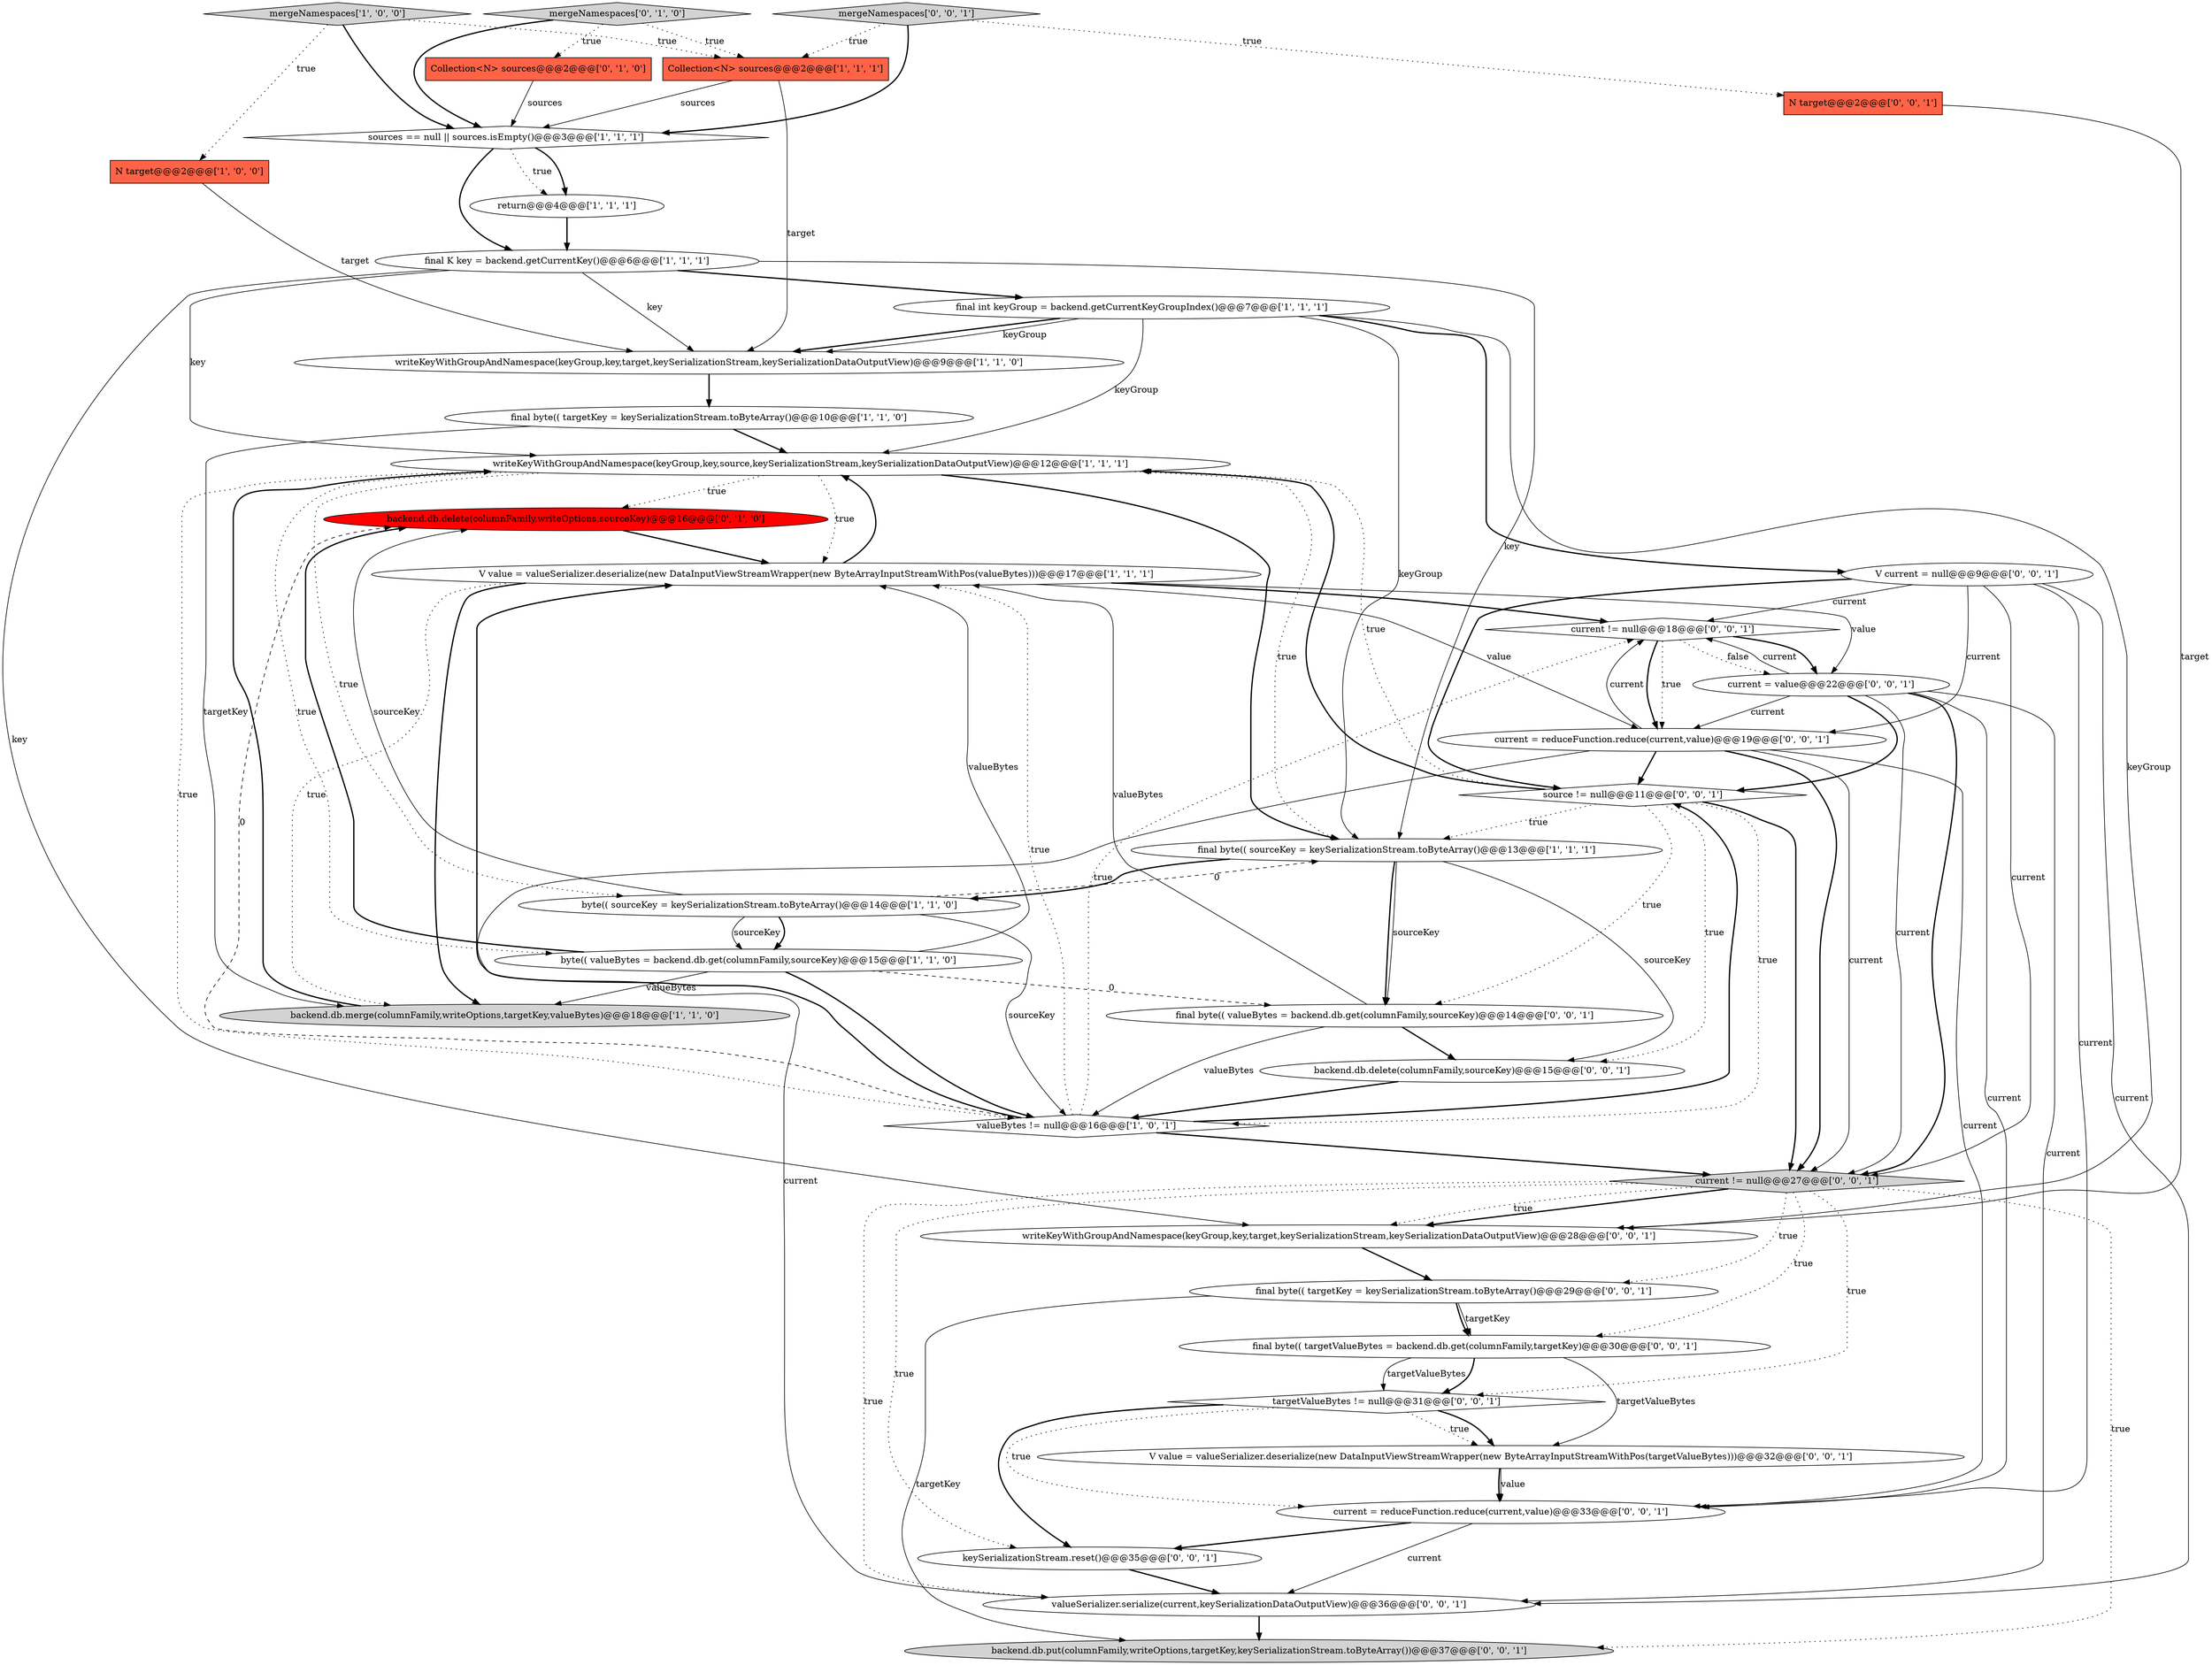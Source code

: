 digraph {
2 [style = filled, label = "sources == null || sources.isEmpty()@@@3@@@['1', '1', '1']", fillcolor = white, shape = diamond image = "AAA0AAABBB1BBB"];
33 [style = filled, label = "current != null@@@18@@@['0', '0', '1']", fillcolor = white, shape = diamond image = "AAA0AAABBB3BBB"];
7 [style = filled, label = "final byte(( targetKey = keySerializationStream.toByteArray()@@@10@@@['1', '1', '0']", fillcolor = white, shape = ellipse image = "AAA0AAABBB1BBB"];
0 [style = filled, label = "writeKeyWithGroupAndNamespace(keyGroup,key,target,keySerializationStream,keySerializationDataOutputView)@@@9@@@['1', '1', '0']", fillcolor = white, shape = ellipse image = "AAA0AAABBB1BBB"];
16 [style = filled, label = "backend.db.delete(columnFamily,writeOptions,sourceKey)@@@16@@@['0', '1', '0']", fillcolor = red, shape = ellipse image = "AAA1AAABBB2BBB"];
25 [style = filled, label = "current = value@@@22@@@['0', '0', '1']", fillcolor = white, shape = ellipse image = "AAA0AAABBB3BBB"];
15 [style = filled, label = "final byte(( sourceKey = keySerializationStream.toByteArray()@@@13@@@['1', '1', '1']", fillcolor = white, shape = ellipse image = "AAA0AAABBB1BBB"];
37 [style = filled, label = "final byte(( targetValueBytes = backend.db.get(columnFamily,targetKey)@@@30@@@['0', '0', '1']", fillcolor = white, shape = ellipse image = "AAA0AAABBB3BBB"];
23 [style = filled, label = "valueSerializer.serialize(current,keySerializationDataOutputView)@@@36@@@['0', '0', '1']", fillcolor = white, shape = ellipse image = "AAA0AAABBB3BBB"];
1 [style = filled, label = "V value = valueSerializer.deserialize(new DataInputViewStreamWrapper(new ByteArrayInputStreamWithPos(valueBytes)))@@@17@@@['1', '1', '1']", fillcolor = white, shape = ellipse image = "AAA0AAABBB1BBB"];
27 [style = filled, label = "V value = valueSerializer.deserialize(new DataInputViewStreamWrapper(new ByteArrayInputStreamWithPos(targetValueBytes)))@@@32@@@['0', '0', '1']", fillcolor = white, shape = ellipse image = "AAA0AAABBB3BBB"];
3 [style = filled, label = "final K key = backend.getCurrentKey()@@@6@@@['1', '1', '1']", fillcolor = white, shape = ellipse image = "AAA0AAABBB1BBB"];
35 [style = filled, label = "backend.db.delete(columnFamily,sourceKey)@@@15@@@['0', '0', '1']", fillcolor = white, shape = ellipse image = "AAA0AAABBB3BBB"];
12 [style = filled, label = "writeKeyWithGroupAndNamespace(keyGroup,key,source,keySerializationStream,keySerializationDataOutputView)@@@12@@@['1', '1', '1']", fillcolor = white, shape = ellipse image = "AAA0AAABBB1BBB"];
10 [style = filled, label = "byte(( sourceKey = keySerializationStream.toByteArray()@@@14@@@['1', '1', '0']", fillcolor = white, shape = ellipse image = "AAA0AAABBB1BBB"];
24 [style = filled, label = "current = reduceFunction.reduce(current,value)@@@19@@@['0', '0', '1']", fillcolor = white, shape = ellipse image = "AAA0AAABBB3BBB"];
26 [style = filled, label = "final byte(( targetKey = keySerializationStream.toByteArray()@@@29@@@['0', '0', '1']", fillcolor = white, shape = ellipse image = "AAA0AAABBB3BBB"];
4 [style = filled, label = "mergeNamespaces['1', '0', '0']", fillcolor = lightgray, shape = diamond image = "AAA0AAABBB1BBB"];
28 [style = filled, label = "current = reduceFunction.reduce(current,value)@@@33@@@['0', '0', '1']", fillcolor = white, shape = ellipse image = "AAA0AAABBB3BBB"];
30 [style = filled, label = "mergeNamespaces['0', '0', '1']", fillcolor = lightgray, shape = diamond image = "AAA0AAABBB3BBB"];
36 [style = filled, label = "V current = null@@@9@@@['0', '0', '1']", fillcolor = white, shape = ellipse image = "AAA0AAABBB3BBB"];
17 [style = filled, label = "Collection<N> sources@@@2@@@['0', '1', '0']", fillcolor = tomato, shape = box image = "AAA0AAABBB2BBB"];
34 [style = filled, label = "current != null@@@27@@@['0', '0', '1']", fillcolor = lightgray, shape = diamond image = "AAA0AAABBB3BBB"];
18 [style = filled, label = "mergeNamespaces['0', '1', '0']", fillcolor = lightgray, shape = diamond image = "AAA0AAABBB2BBB"];
32 [style = filled, label = "final byte(( valueBytes = backend.db.get(columnFamily,sourceKey)@@@14@@@['0', '0', '1']", fillcolor = white, shape = ellipse image = "AAA0AAABBB3BBB"];
9 [style = filled, label = "valueBytes != null@@@16@@@['1', '0', '1']", fillcolor = white, shape = diamond image = "AAA0AAABBB1BBB"];
6 [style = filled, label = "Collection<N> sources@@@2@@@['1', '1', '1']", fillcolor = tomato, shape = box image = "AAA0AAABBB1BBB"];
21 [style = filled, label = "targetValueBytes != null@@@31@@@['0', '0', '1']", fillcolor = white, shape = diamond image = "AAA0AAABBB3BBB"];
11 [style = filled, label = "return@@@4@@@['1', '1', '1']", fillcolor = white, shape = ellipse image = "AAA0AAABBB1BBB"];
13 [style = filled, label = "final int keyGroup = backend.getCurrentKeyGroupIndex()@@@7@@@['1', '1', '1']", fillcolor = white, shape = ellipse image = "AAA0AAABBB1BBB"];
14 [style = filled, label = "backend.db.merge(columnFamily,writeOptions,targetKey,valueBytes)@@@18@@@['1', '1', '0']", fillcolor = lightgray, shape = ellipse image = "AAA0AAABBB1BBB"];
8 [style = filled, label = "byte(( valueBytes = backend.db.get(columnFamily,sourceKey)@@@15@@@['1', '1', '0']", fillcolor = white, shape = ellipse image = "AAA0AAABBB1BBB"];
22 [style = filled, label = "backend.db.put(columnFamily,writeOptions,targetKey,keySerializationStream.toByteArray())@@@37@@@['0', '0', '1']", fillcolor = lightgray, shape = ellipse image = "AAA0AAABBB3BBB"];
31 [style = filled, label = "source != null@@@11@@@['0', '0', '1']", fillcolor = white, shape = diamond image = "AAA0AAABBB3BBB"];
5 [style = filled, label = "N target@@@2@@@['1', '0', '0']", fillcolor = tomato, shape = box image = "AAA0AAABBB1BBB"];
19 [style = filled, label = "N target@@@2@@@['0', '0', '1']", fillcolor = tomato, shape = box image = "AAA0AAABBB3BBB"];
20 [style = filled, label = "writeKeyWithGroupAndNamespace(keyGroup,key,target,keySerializationStream,keySerializationDataOutputView)@@@28@@@['0', '0', '1']", fillcolor = white, shape = ellipse image = "AAA0AAABBB3BBB"];
29 [style = filled, label = "keySerializationStream.reset()@@@35@@@['0', '0', '1']", fillcolor = white, shape = ellipse image = "AAA0AAABBB3BBB"];
32->35 [style = bold, label=""];
8->16 [style = bold, label=""];
15->10 [style = bold, label=""];
34->20 [style = bold, label=""];
25->34 [style = bold, label=""];
12->8 [style = dotted, label="true"];
20->26 [style = bold, label=""];
27->28 [style = bold, label=""];
12->15 [style = dotted, label="true"];
34->29 [style = dotted, label="true"];
8->32 [style = dashed, label="0"];
21->27 [style = dotted, label="true"];
24->34 [style = bold, label=""];
34->20 [style = dotted, label="true"];
8->14 [style = solid, label="valueBytes"];
8->1 [style = solid, label="valueBytes"];
37->21 [style = solid, label="targetValueBytes"];
34->26 [style = dotted, label="true"];
1->24 [style = solid, label="value"];
25->31 [style = bold, label=""];
2->11 [style = dotted, label="true"];
34->23 [style = dotted, label="true"];
13->12 [style = solid, label="keyGroup"];
1->33 [style = bold, label=""];
17->2 [style = solid, label="sources"];
23->22 [style = bold, label=""];
10->8 [style = bold, label=""];
33->25 [style = bold, label=""];
13->36 [style = bold, label=""];
1->12 [style = bold, label=""];
25->23 [style = solid, label="current"];
25->24 [style = solid, label="current"];
31->9 [style = dotted, label="true"];
34->37 [style = dotted, label="true"];
3->12 [style = solid, label="key"];
31->12 [style = dotted, label="true"];
3->15 [style = solid, label="key"];
10->15 [style = dashed, label="0"];
6->2 [style = solid, label="sources"];
9->33 [style = dotted, label="true"];
24->28 [style = solid, label="current"];
13->20 [style = solid, label="keyGroup"];
36->31 [style = bold, label=""];
30->6 [style = dotted, label="true"];
30->19 [style = dotted, label="true"];
37->21 [style = bold, label=""];
24->34 [style = solid, label="current"];
27->28 [style = solid, label="value"];
4->2 [style = bold, label=""];
29->23 [style = bold, label=""];
21->28 [style = dotted, label="true"];
0->7 [style = bold, label=""];
18->6 [style = dotted, label="true"];
25->28 [style = solid, label="current"];
34->22 [style = dotted, label="true"];
21->29 [style = bold, label=""];
12->10 [style = dotted, label="true"];
33->25 [style = dotted, label="false"];
32->1 [style = solid, label="valueBytes"];
31->15 [style = dotted, label="true"];
37->27 [style = solid, label="targetValueBytes"];
26->37 [style = bold, label=""];
18->17 [style = dotted, label="true"];
10->9 [style = solid, label="sourceKey"];
9->1 [style = bold, label=""];
19->20 [style = solid, label="target"];
13->0 [style = bold, label=""];
28->29 [style = bold, label=""];
4->5 [style = dotted, label="true"];
9->16 [style = dashed, label="0"];
26->22 [style = solid, label="targetKey"];
31->35 [style = dotted, label="true"];
21->27 [style = bold, label=""];
36->23 [style = solid, label="current"];
35->9 [style = bold, label=""];
9->31 [style = bold, label=""];
2->3 [style = bold, label=""];
31->12 [style = bold, label=""];
10->16 [style = solid, label="sourceKey"];
1->25 [style = solid, label="value"];
31->34 [style = bold, label=""];
15->32 [style = solid, label="sourceKey"];
7->14 [style = solid, label="targetKey"];
3->0 [style = solid, label="key"];
16->1 [style = bold, label=""];
11->3 [style = bold, label=""];
13->15 [style = solid, label="keyGroup"];
24->31 [style = bold, label=""];
33->24 [style = bold, label=""];
36->33 [style = solid, label="current"];
24->23 [style = solid, label="current"];
9->1 [style = dotted, label="true"];
36->34 [style = solid, label="current"];
33->24 [style = dotted, label="true"];
13->0 [style = solid, label="keyGroup"];
2->11 [style = bold, label=""];
34->21 [style = dotted, label="true"];
4->6 [style = dotted, label="true"];
32->9 [style = solid, label="valueBytes"];
36->28 [style = solid, label="current"];
7->12 [style = bold, label=""];
9->34 [style = bold, label=""];
15->35 [style = solid, label="sourceKey"];
28->23 [style = solid, label="current"];
12->15 [style = bold, label=""];
12->1 [style = dotted, label="true"];
36->24 [style = solid, label="current"];
10->8 [style = solid, label="sourceKey"];
1->14 [style = dotted, label="true"];
18->2 [style = bold, label=""];
31->32 [style = dotted, label="true"];
25->34 [style = solid, label="current"];
25->33 [style = solid, label="current"];
12->16 [style = dotted, label="true"];
26->37 [style = solid, label="targetKey"];
24->33 [style = solid, label="current"];
14->12 [style = bold, label=""];
3->20 [style = solid, label="key"];
8->9 [style = bold, label=""];
3->13 [style = bold, label=""];
6->0 [style = solid, label="target"];
1->14 [style = bold, label=""];
30->2 [style = bold, label=""];
15->32 [style = bold, label=""];
12->9 [style = dotted, label="true"];
5->0 [style = solid, label="target"];
}

